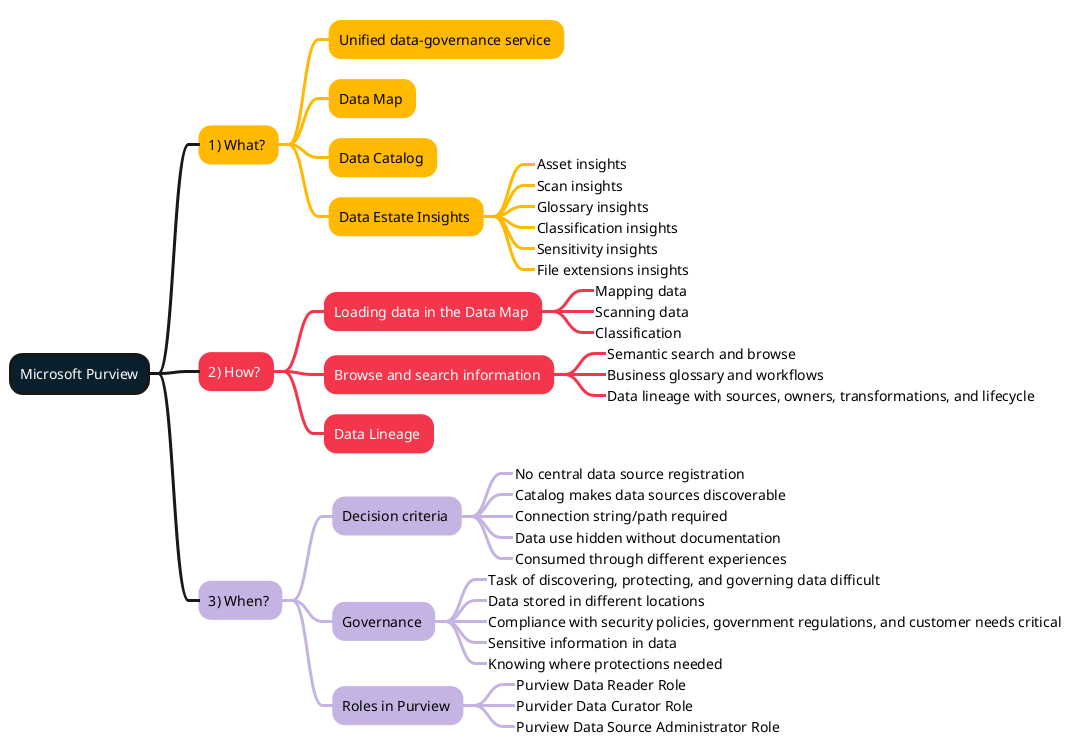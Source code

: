 @startmindmap
<style>
:depth(0) {
    BackgroundColor #091f2c
    FontColor #ffffff
    LineThickness 3.0
}
.topic1 {
    BackgroundColor #ffb900
    LineColor #ffb900
    LineThickness 3.0
    FontColor #000000
}
.topic2 {
    BackgroundColor #f4364c
    LineColor #f4364c
    LineThickness 3.0
    FontColor #ffffff
}
.topic3 {
    BackgroundColor #c5b4e3
    LineColor #c5b4e3
    LineThickness 3.0
    FontColor #000000
}
.topic4 {
    BackgroundColor #e1d3c7
    LineColor #e1d3c7
    LineThickness 3.0
    FontColor #000000
}
.topic5 {
    BackgroundColor #07641d
    LineColor #07641d
    LineThickness 3.0
    FontColor #ffffff
}
</style>
+ Microsoft Purview
++ 1) What? <<topic1>>
+++ Unified data-governance service <<topic1>>
+++ Data Map <<topic1>>
+++ Data Catalog <<topic1>>
+++ Data Estate Insights <<topic1>>
++++_ Asset insights
++++_ Scan insights
++++_ Glossary insights
++++_ Classification insights
++++_ Sensitivity insights
++++_ File extensions insights
++ 2) How? <<topic2>>
+++ Loading data in the Data Map <<topic2>>
++++_ Mapping data
++++_ Scanning data
++++_ Classification
+++ Browse and search information <<topic2>>
++++_ Semantic search and browse
++++_ Business glossary and workflows
++++_ Data lineage with sources, owners, transformations, and lifecycle
+++ Data Lineage <<topic2>>
++ 3) When? <<topic3>>
+++ Decision criteria <<topic3>>
++++_ No central data source registration
++++_ Catalog makes data sources discoverable
++++_ Connection string/path required
++++_ Data use hidden without documentation
++++_ Consumed through different experiences
+++ Governance <<topic3>>
++++_ Task of discovering, protecting, and governing data difficult
++++_ Data stored in different locations
++++_ Compliance with security policies, government regulations, and customer needs critical
++++_ Sensitive information in data
++++_ Knowing where protections needed
+++ Roles in Purview <<topic3>>
++++_ Purview Data Reader Role
++++_ Purvider Data Curator Role
++++_ Purview Data Source Administrator Role
@endmindmap
